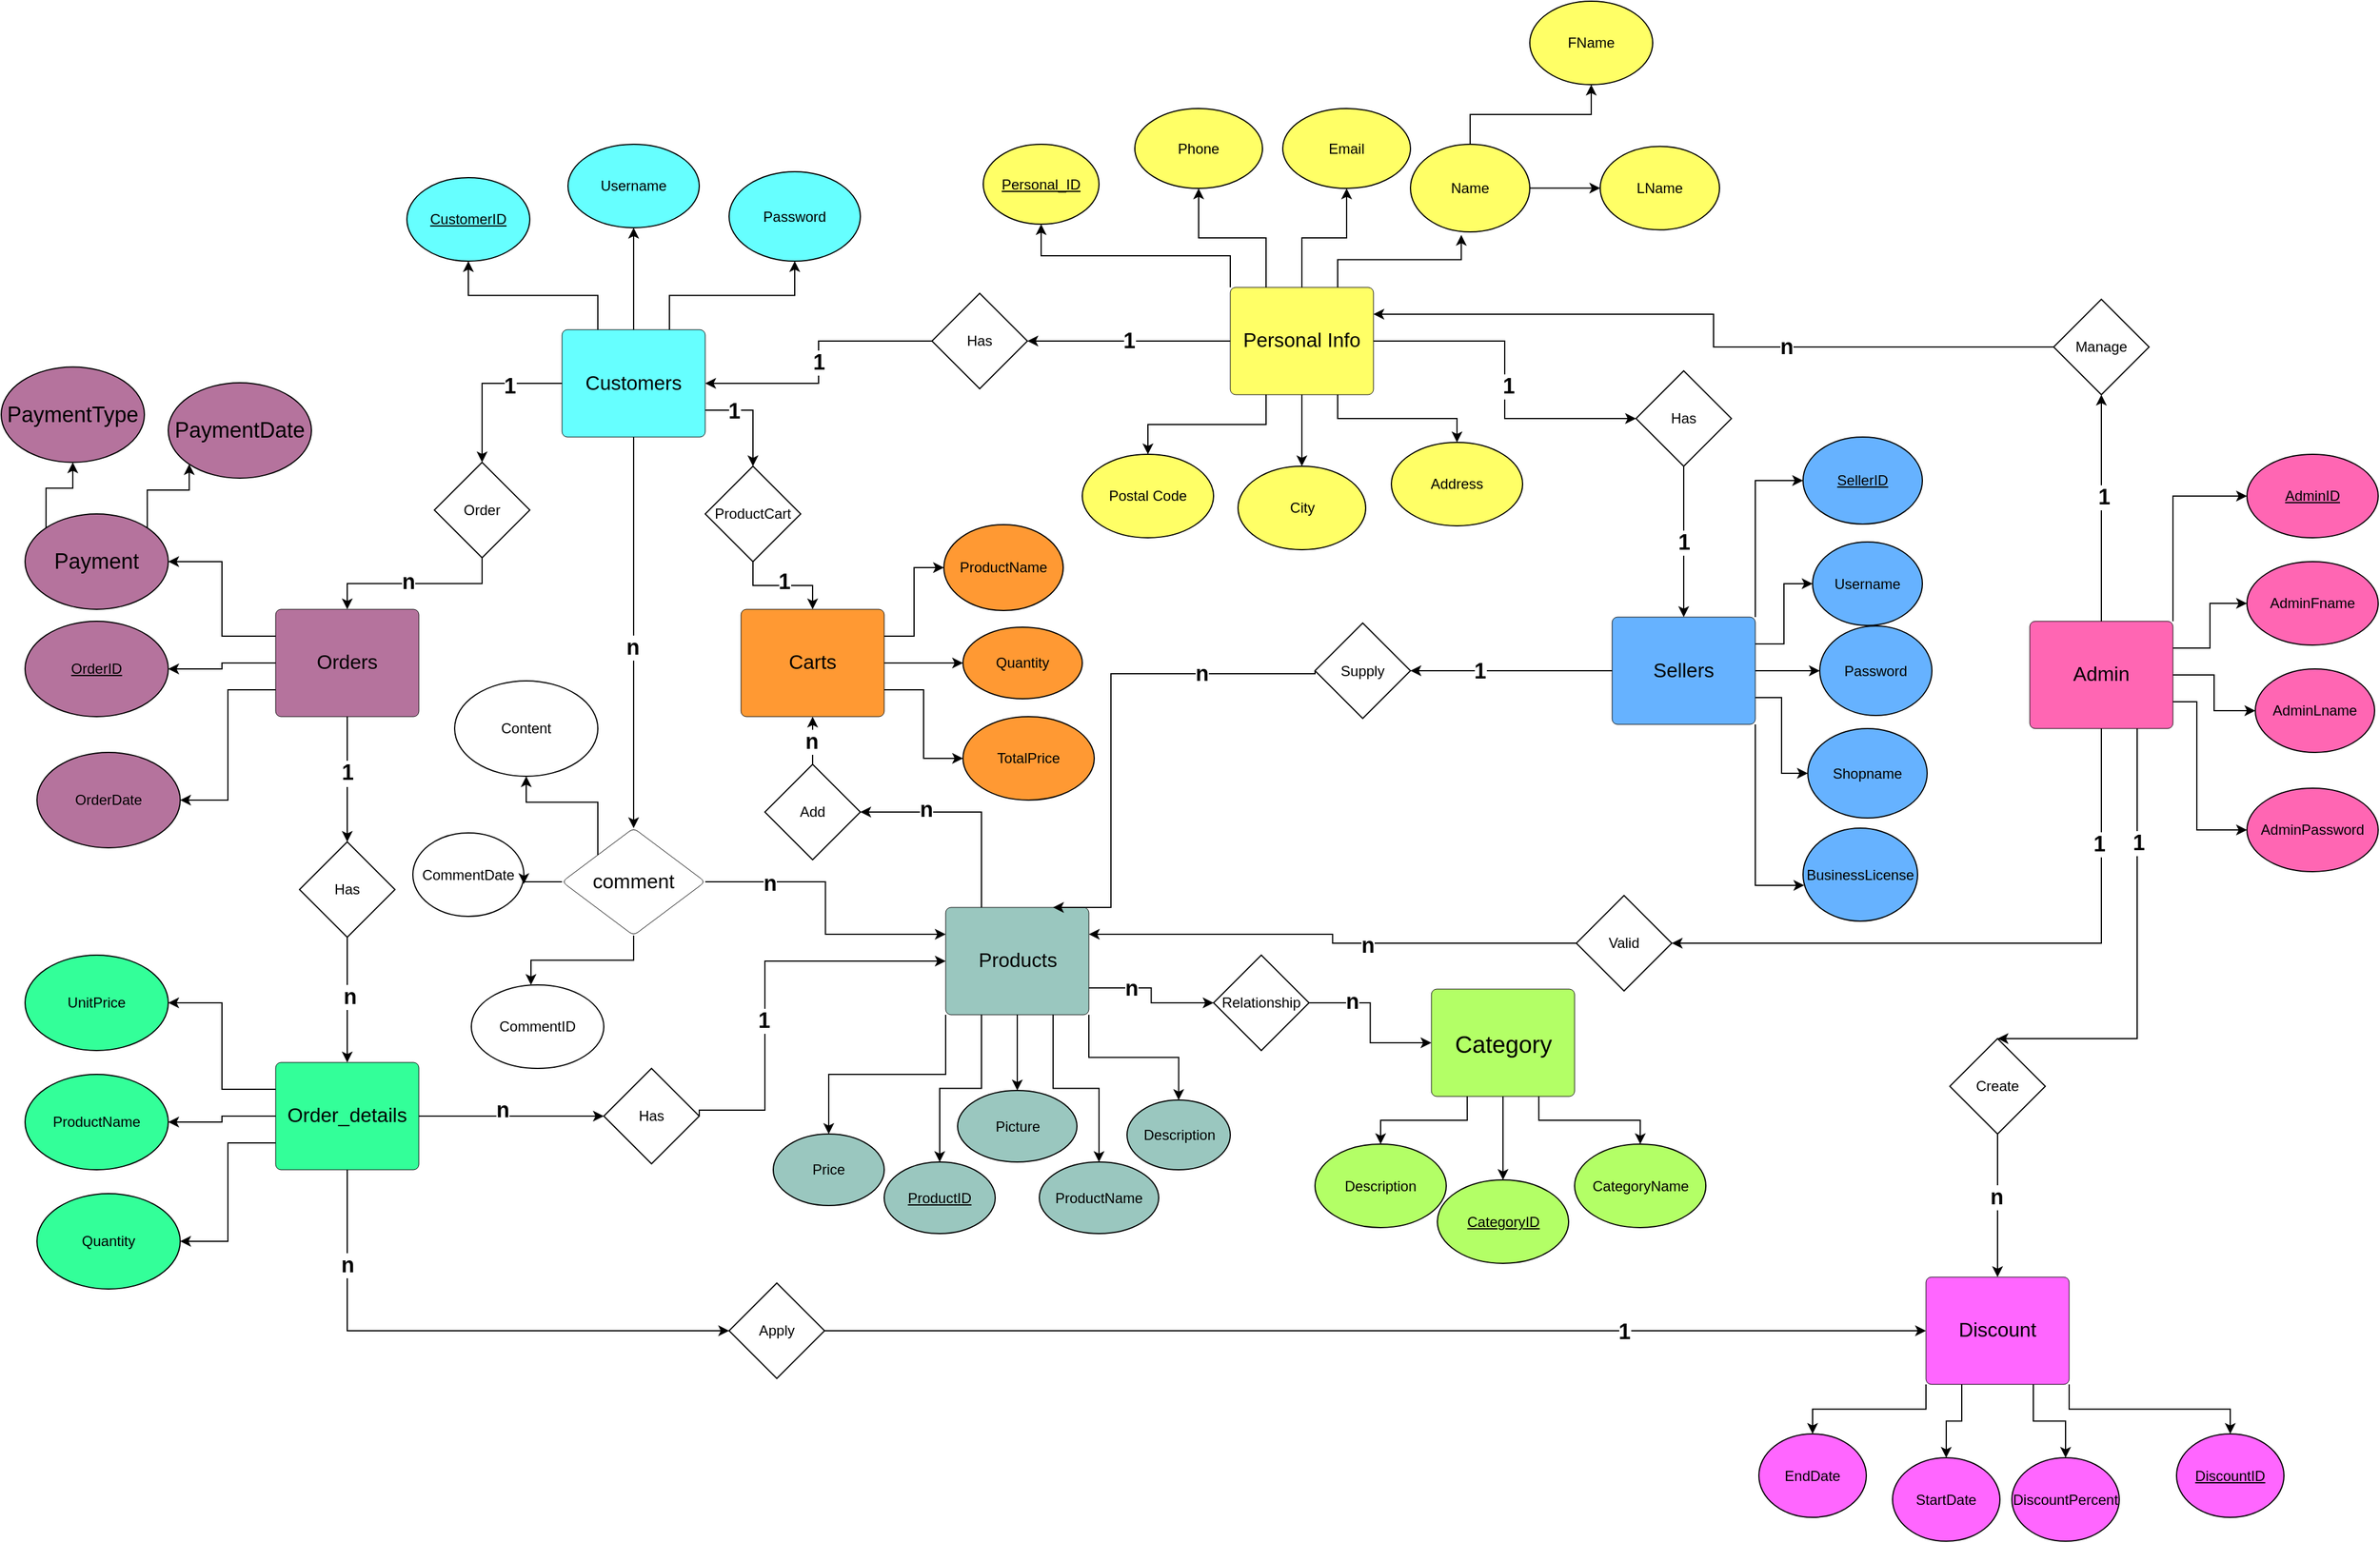 <mxfile version="24.4.6" type="github">
  <diagram id="R2lEEEUBdFMjLlhIrx00" name="Page-1">
    <mxGraphModel dx="2417" dy="1691" grid="1" gridSize="10" guides="1" tooltips="1" connect="1" arrows="1" fold="1" page="1" pageScale="1" pageWidth="850" pageHeight="1100" math="0" shadow="0" extFonts="Permanent Marker^https://fonts.googleapis.com/css?family=Permanent+Marker">
      <root>
        <mxCell id="0" />
        <mxCell id="1" parent="0" />
        <mxCell id="koypFPOMvJZ9m-VjRx7N-19" style="edgeStyle=orthogonalEdgeStyle;rounded=0;orthogonalLoop=1;jettySize=auto;html=1;exitX=0.5;exitY=1;exitDx=0;exitDy=0;" parent="1" source="koypFPOMvJZ9m-VjRx7N-7" target="koypFPOMvJZ9m-VjRx7N-16" edge="1">
          <mxGeometry relative="1" as="geometry" />
        </mxCell>
        <mxCell id="koypFPOMvJZ9m-VjRx7N-20" style="edgeStyle=orthogonalEdgeStyle;rounded=0;orthogonalLoop=1;jettySize=auto;html=1;exitX=0.25;exitY=1;exitDx=0;exitDy=0;entryX=0.5;entryY=0;entryDx=0;entryDy=0;" parent="1" source="koypFPOMvJZ9m-VjRx7N-7" target="koypFPOMvJZ9m-VjRx7N-13" edge="1">
          <mxGeometry relative="1" as="geometry" />
        </mxCell>
        <mxCell id="koypFPOMvJZ9m-VjRx7N-21" style="edgeStyle=orthogonalEdgeStyle;rounded=0;orthogonalLoop=1;jettySize=auto;html=1;exitX=0.75;exitY=1;exitDx=0;exitDy=0;entryX=0.5;entryY=0;entryDx=0;entryDy=0;" parent="1" source="koypFPOMvJZ9m-VjRx7N-7" target="koypFPOMvJZ9m-VjRx7N-14" edge="1">
          <mxGeometry relative="1" as="geometry" />
        </mxCell>
        <mxCell id="koypFPOMvJZ9m-VjRx7N-22" style="edgeStyle=orthogonalEdgeStyle;rounded=0;orthogonalLoop=1;jettySize=auto;html=1;exitX=0;exitY=1;exitDx=0;exitDy=0;" parent="1" source="koypFPOMvJZ9m-VjRx7N-7" target="koypFPOMvJZ9m-VjRx7N-15" edge="1">
          <mxGeometry relative="1" as="geometry" />
        </mxCell>
        <mxCell id="koypFPOMvJZ9m-VjRx7N-23" style="edgeStyle=orthogonalEdgeStyle;rounded=0;orthogonalLoop=1;jettySize=auto;html=1;exitX=1;exitY=1;exitDx=0;exitDy=0;entryX=0.5;entryY=0;entryDx=0;entryDy=0;" parent="1" source="koypFPOMvJZ9m-VjRx7N-7" target="koypFPOMvJZ9m-VjRx7N-17" edge="1">
          <mxGeometry relative="1" as="geometry" />
        </mxCell>
        <mxCell id="opmeOD8zLZbFtyZewvzy-35" style="edgeStyle=orthogonalEdgeStyle;rounded=0;orthogonalLoop=1;jettySize=auto;html=1;exitX=1;exitY=0.5;exitDx=0;exitDy=0;entryX=0;entryY=0.5;entryDx=0;entryDy=0;" parent="1" source="opmeOD8zLZbFtyZewvzy-33" target="koypFPOMvJZ9m-VjRx7N-7" edge="1">
          <mxGeometry relative="1" as="geometry">
            <Array as="points">
              <mxPoint x="-210" y="600" />
              <mxPoint x="-210" y="475" />
            </Array>
          </mxGeometry>
        </mxCell>
        <mxCell id="rjHiSlkUi8NLxCztOsMR-13" value="&lt;font style=&quot;font-size: 18px;&quot;&gt;&lt;b&gt;1&lt;/b&gt;&lt;/font&gt;" style="edgeLabel;html=1;align=center;verticalAlign=middle;resizable=0;points=[];" parent="opmeOD8zLZbFtyZewvzy-35" vertex="1" connectable="0">
          <mxGeometry x="-0.198" y="1" relative="1" as="geometry">
            <mxPoint as="offset" />
          </mxGeometry>
        </mxCell>
        <mxCell id="koypFPOMvJZ9m-VjRx7N-7" value="Products" style="html=1;overflow=block;blockSpacing=1;whiteSpace=wrap;fontSize=16.7;spacing=9;rounded=1;absoluteArcSize=1;arcSize=9;strokeWidth=NaN;lucidId=O1WxCh8SRQc-;fillColor=#9AC7BF;" parent="1" vertex="1">
          <mxGeometry x="-58.5" y="430" width="120" height="90" as="geometry" />
        </mxCell>
        <mxCell id="koypFPOMvJZ9m-VjRx7N-13" value="&lt;u&gt;ProductID&lt;/u&gt;" style="ellipse;whiteSpace=wrap;html=1;fillColor=#9AC7BF;" parent="1" vertex="1">
          <mxGeometry x="-110" y="643.5" width="93" height="60" as="geometry" />
        </mxCell>
        <mxCell id="koypFPOMvJZ9m-VjRx7N-14" value="ProductName" style="ellipse;whiteSpace=wrap;html=1;fillColor=#9AC7BF;" parent="1" vertex="1">
          <mxGeometry x="20" y="643.5" width="100" height="60" as="geometry" />
        </mxCell>
        <mxCell id="koypFPOMvJZ9m-VjRx7N-15" value="Price" style="ellipse;whiteSpace=wrap;html=1;fillColor=#9AC7BF;" parent="1" vertex="1">
          <mxGeometry x="-203" y="620" width="93" height="60" as="geometry" />
        </mxCell>
        <mxCell id="koypFPOMvJZ9m-VjRx7N-16" value="Picture" style="ellipse;whiteSpace=wrap;html=1;fillColor=#9AC7BF;" parent="1" vertex="1">
          <mxGeometry x="-48.5" y="583.5" width="100" height="60" as="geometry" />
        </mxCell>
        <mxCell id="koypFPOMvJZ9m-VjRx7N-17" value="Description" style="ellipse;whiteSpace=wrap;html=1;fillColor=#9AC7BF;" parent="1" vertex="1">
          <mxGeometry x="93.5" y="591.5" width="86.5" height="58.5" as="geometry" />
        </mxCell>
        <mxCell id="koypFPOMvJZ9m-VjRx7N-49" style="edgeStyle=orthogonalEdgeStyle;rounded=0;orthogonalLoop=1;jettySize=auto;html=1;exitX=0;exitY=0;exitDx=0;exitDy=0;entryX=0.5;entryY=1;entryDx=0;entryDy=0;" parent="1" source="koypFPOMvJZ9m-VjRx7N-34" target="koypFPOMvJZ9m-VjRx7N-38" edge="1">
          <mxGeometry relative="1" as="geometry" />
        </mxCell>
        <mxCell id="koypFPOMvJZ9m-VjRx7N-50" style="edgeStyle=orthogonalEdgeStyle;rounded=0;orthogonalLoop=1;jettySize=auto;html=1;exitX=0.25;exitY=0;exitDx=0;exitDy=0;entryX=0.5;entryY=1;entryDx=0;entryDy=0;" parent="1" source="koypFPOMvJZ9m-VjRx7N-34" target="koypFPOMvJZ9m-VjRx7N-39" edge="1">
          <mxGeometry relative="1" as="geometry" />
        </mxCell>
        <mxCell id="koypFPOMvJZ9m-VjRx7N-53" style="edgeStyle=orthogonalEdgeStyle;rounded=0;orthogonalLoop=1;jettySize=auto;html=1;exitX=0.25;exitY=1;exitDx=0;exitDy=0;entryX=0.5;entryY=0;entryDx=0;entryDy=0;" parent="1" source="koypFPOMvJZ9m-VjRx7N-34" target="koypFPOMvJZ9m-VjRx7N-42" edge="1">
          <mxGeometry relative="1" as="geometry" />
        </mxCell>
        <mxCell id="koypFPOMvJZ9m-VjRx7N-54" style="edgeStyle=orthogonalEdgeStyle;rounded=0;orthogonalLoop=1;jettySize=auto;html=1;exitX=0.75;exitY=1;exitDx=0;exitDy=0;" parent="1" source="koypFPOMvJZ9m-VjRx7N-34" target="koypFPOMvJZ9m-VjRx7N-41" edge="1">
          <mxGeometry relative="1" as="geometry" />
        </mxCell>
        <mxCell id="koypFPOMvJZ9m-VjRx7N-55" style="edgeStyle=orthogonalEdgeStyle;rounded=0;orthogonalLoop=1;jettySize=auto;html=1;exitX=0.5;exitY=1;exitDx=0;exitDy=0;entryX=0.5;entryY=0;entryDx=0;entryDy=0;" parent="1" source="koypFPOMvJZ9m-VjRx7N-34" target="koypFPOMvJZ9m-VjRx7N-43" edge="1">
          <mxGeometry relative="1" as="geometry" />
        </mxCell>
        <mxCell id="opmeOD8zLZbFtyZewvzy-2" style="edgeStyle=orthogonalEdgeStyle;rounded=0;orthogonalLoop=1;jettySize=auto;html=1;exitX=1;exitY=0.5;exitDx=0;exitDy=0;" parent="1" source="koypFPOMvJZ9m-VjRx7N-34" target="opmeOD8zLZbFtyZewvzy-1" edge="1">
          <mxGeometry relative="1" as="geometry" />
        </mxCell>
        <mxCell id="opmeOD8zLZbFtyZewvzy-5" value="1" style="edgeLabel;html=1;align=center;verticalAlign=middle;resizable=0;points=[];" parent="opmeOD8zLZbFtyZewvzy-2" vertex="1" connectable="0">
          <mxGeometry x="0.033" y="1" relative="1" as="geometry">
            <mxPoint as="offset" />
          </mxGeometry>
        </mxCell>
        <mxCell id="rjHiSlkUi8NLxCztOsMR-1" value="&lt;font style=&quot;font-size: 18px;&quot;&gt;&lt;b&gt;1&lt;/b&gt;&lt;/font&gt;" style="edgeLabel;html=1;align=center;verticalAlign=middle;resizable=0;points=[];" parent="opmeOD8zLZbFtyZewvzy-2" vertex="1" connectable="0">
          <mxGeometry x="0.039" y="3" relative="1" as="geometry">
            <mxPoint as="offset" />
          </mxGeometry>
        </mxCell>
        <mxCell id="opmeOD8zLZbFtyZewvzy-9" value="" style="edgeStyle=orthogonalEdgeStyle;rounded=0;orthogonalLoop=1;jettySize=auto;html=1;" parent="1" source="koypFPOMvJZ9m-VjRx7N-34" target="koypFPOMvJZ9m-VjRx7N-40" edge="1">
          <mxGeometry relative="1" as="geometry" />
        </mxCell>
        <mxCell id="koypFPOMvJZ9m-VjRx7N-34" value="Personal Info" style="html=1;overflow=block;blockSpacing=1;whiteSpace=wrap;fontSize=16.7;spacing=9;rounded=1;absoluteArcSize=1;arcSize=9;strokeWidth=NaN;lucidId=O1Wxrj9NdLNg;fillColor=#FFFF66;" parent="1" vertex="1">
          <mxGeometry x="180" y="-90" width="120" height="90" as="geometry" />
        </mxCell>
        <mxCell id="koypFPOMvJZ9m-VjRx7N-38" value="&lt;u&gt;Personal_ID&lt;/u&gt;" style="ellipse;whiteSpace=wrap;html=1;fillColor=#FFFF66;" parent="1" vertex="1">
          <mxGeometry x="-27" y="-210" width="97" height="67" as="geometry" />
        </mxCell>
        <mxCell id="koypFPOMvJZ9m-VjRx7N-39" value="Phone" style="ellipse;whiteSpace=wrap;html=1;fillColor=#FFFF66;" parent="1" vertex="1">
          <mxGeometry x="100" y="-240" width="107" height="67" as="geometry" />
        </mxCell>
        <mxCell id="koypFPOMvJZ9m-VjRx7N-40" value="Email" style="ellipse;whiteSpace=wrap;html=1;fillColor=#FFFF66;" parent="1" vertex="1">
          <mxGeometry x="224" y="-240" width="107" height="67" as="geometry" />
        </mxCell>
        <mxCell id="koypFPOMvJZ9m-VjRx7N-41" value="Address" style="ellipse;whiteSpace=wrap;html=1;fillColor=#FFFF66;" parent="1" vertex="1">
          <mxGeometry x="315" y="40" width="110" height="70" as="geometry" />
        </mxCell>
        <mxCell id="koypFPOMvJZ9m-VjRx7N-42" value="Postal Code" style="ellipse;whiteSpace=wrap;html=1;fillColor=#FFFF66;" parent="1" vertex="1">
          <mxGeometry x="56" y="50" width="110" height="70" as="geometry" />
        </mxCell>
        <mxCell id="koypFPOMvJZ9m-VjRx7N-43" value="City" style="ellipse;whiteSpace=wrap;html=1;fillColor=#FFFF66;" parent="1" vertex="1">
          <mxGeometry x="186.5" y="60" width="107" height="70" as="geometry" />
        </mxCell>
        <mxCell id="koypFPOMvJZ9m-VjRx7N-47" style="edgeStyle=orthogonalEdgeStyle;rounded=0;orthogonalLoop=1;jettySize=auto;html=1;exitX=0.5;exitY=0;exitDx=0;exitDy=0;entryX=0.5;entryY=1;entryDx=0;entryDy=0;" parent="1" source="koypFPOMvJZ9m-VjRx7N-44" target="koypFPOMvJZ9m-VjRx7N-46" edge="1">
          <mxGeometry relative="1" as="geometry" />
        </mxCell>
        <mxCell id="oFCh7oF6AgB1M2i4GYe6-4" style="edgeStyle=orthogonalEdgeStyle;rounded=0;orthogonalLoop=1;jettySize=auto;html=1;exitX=1;exitY=0.5;exitDx=0;exitDy=0;entryX=0;entryY=0.5;entryDx=0;entryDy=0;" parent="1" source="koypFPOMvJZ9m-VjRx7N-44" target="koypFPOMvJZ9m-VjRx7N-45" edge="1">
          <mxGeometry relative="1" as="geometry" />
        </mxCell>
        <mxCell id="koypFPOMvJZ9m-VjRx7N-44" value="Name" style="ellipse;whiteSpace=wrap;html=1;fillColor=#FFFF66;" parent="1" vertex="1">
          <mxGeometry x="331" y="-210" width="100" height="73.5" as="geometry" />
        </mxCell>
        <mxCell id="koypFPOMvJZ9m-VjRx7N-45" value="LName" style="ellipse;whiteSpace=wrap;html=1;fillColor=#FFFF66;" parent="1" vertex="1">
          <mxGeometry x="490" y="-208.25" width="100" height="70" as="geometry" />
        </mxCell>
        <mxCell id="koypFPOMvJZ9m-VjRx7N-46" value="FName" style="ellipse;whiteSpace=wrap;html=1;fillColor=#FFFF66;" parent="1" vertex="1">
          <mxGeometry x="431" y="-330" width="103" height="70" as="geometry" />
        </mxCell>
        <mxCell id="koypFPOMvJZ9m-VjRx7N-174" style="edgeStyle=orthogonalEdgeStyle;rounded=0;orthogonalLoop=1;jettySize=auto;html=1;exitX=0.5;exitY=0;exitDx=0;exitDy=0;entryX=0.5;entryY=1;entryDx=0;entryDy=0;" parent="1" source="koypFPOMvJZ9m-VjRx7N-59" target="koypFPOMvJZ9m-VjRx7N-61" edge="1">
          <mxGeometry relative="1" as="geometry" />
        </mxCell>
        <mxCell id="koypFPOMvJZ9m-VjRx7N-175" style="edgeStyle=orthogonalEdgeStyle;rounded=0;orthogonalLoop=1;jettySize=auto;html=1;exitX=0.25;exitY=0;exitDx=0;exitDy=0;entryX=0.5;entryY=1;entryDx=0;entryDy=0;" parent="1" source="koypFPOMvJZ9m-VjRx7N-59" target="koypFPOMvJZ9m-VjRx7N-60" edge="1">
          <mxGeometry relative="1" as="geometry" />
        </mxCell>
        <mxCell id="koypFPOMvJZ9m-VjRx7N-176" style="edgeStyle=orthogonalEdgeStyle;rounded=0;orthogonalLoop=1;jettySize=auto;html=1;exitX=0.75;exitY=0;exitDx=0;exitDy=0;entryX=0.5;entryY=1;entryDx=0;entryDy=0;" parent="1" source="koypFPOMvJZ9m-VjRx7N-59" target="koypFPOMvJZ9m-VjRx7N-62" edge="1">
          <mxGeometry relative="1" as="geometry" />
        </mxCell>
        <mxCell id="opmeOD8zLZbFtyZewvzy-7" value="&lt;font style=&quot;font-size: 18px;&quot;&gt;&lt;b&gt;1&lt;/b&gt;&lt;/font&gt;" style="edgeStyle=orthogonalEdgeStyle;rounded=0;orthogonalLoop=1;jettySize=auto;html=1;exitX=0;exitY=0.5;exitDx=0;exitDy=0;entryX=1;entryY=0.5;entryDx=0;entryDy=0;" parent="1" source="opmeOD8zLZbFtyZewvzy-6" target="koypFPOMvJZ9m-VjRx7N-59" edge="1">
          <mxGeometry relative="1" as="geometry" />
        </mxCell>
        <mxCell id="opmeOD8zLZbFtyZewvzy-23" style="edgeStyle=orthogonalEdgeStyle;rounded=0;orthogonalLoop=1;jettySize=auto;html=1;exitX=0.5;exitY=1;exitDx=0;exitDy=0;" parent="1" source="koypFPOMvJZ9m-VjRx7N-59" target="opmeOD8zLZbFtyZewvzy-17" edge="1">
          <mxGeometry relative="1" as="geometry" />
        </mxCell>
        <mxCell id="rjHiSlkUi8NLxCztOsMR-16" value="&lt;font style=&quot;font-size: 18px;&quot;&gt;&lt;b&gt;n&lt;/b&gt;&lt;/font&gt;" style="edgeLabel;html=1;align=center;verticalAlign=middle;resizable=0;points=[];" parent="opmeOD8zLZbFtyZewvzy-23" vertex="1" connectable="0">
          <mxGeometry x="0.07" y="-1" relative="1" as="geometry">
            <mxPoint y="1" as="offset" />
          </mxGeometry>
        </mxCell>
        <mxCell id="opmeOD8zLZbFtyZewvzy-26" style="edgeStyle=orthogonalEdgeStyle;rounded=0;orthogonalLoop=1;jettySize=auto;html=1;exitX=0;exitY=0.5;exitDx=0;exitDy=0;entryX=0.5;entryY=0;entryDx=0;entryDy=0;" parent="1" source="koypFPOMvJZ9m-VjRx7N-59" target="opmeOD8zLZbFtyZewvzy-13" edge="1">
          <mxGeometry relative="1" as="geometry" />
        </mxCell>
        <mxCell id="rjHiSlkUi8NLxCztOsMR-4" value="&lt;font style=&quot;font-size: 18px;&quot;&gt;&lt;b&gt;1&lt;/b&gt;&lt;/font&gt;" style="edgeLabel;html=1;align=center;verticalAlign=middle;resizable=0;points=[];" parent="opmeOD8zLZbFtyZewvzy-26" vertex="1" connectable="0">
          <mxGeometry x="-0.34" y="2" relative="1" as="geometry">
            <mxPoint as="offset" />
          </mxGeometry>
        </mxCell>
        <mxCell id="opmeOD8zLZbFtyZewvzy-28" style="edgeStyle=orthogonalEdgeStyle;rounded=0;orthogonalLoop=1;jettySize=auto;html=1;exitX=1;exitY=0.75;exitDx=0;exitDy=0;entryX=0.5;entryY=0;entryDx=0;entryDy=0;" parent="1" source="koypFPOMvJZ9m-VjRx7N-59" target="opmeOD8zLZbFtyZewvzy-14" edge="1">
          <mxGeometry relative="1" as="geometry" />
        </mxCell>
        <mxCell id="rjHiSlkUi8NLxCztOsMR-18" value="&lt;font style=&quot;font-size: 18px;&quot;&gt;&lt;b&gt;1&lt;/b&gt;&lt;/font&gt;" style="edgeLabel;html=1;align=center;verticalAlign=middle;resizable=0;points=[];" parent="opmeOD8zLZbFtyZewvzy-28" vertex="1" connectable="0">
          <mxGeometry x="-0.448" y="-1" relative="1" as="geometry">
            <mxPoint as="offset" />
          </mxGeometry>
        </mxCell>
        <mxCell id="koypFPOMvJZ9m-VjRx7N-59" value="Customers" style="html=1;overflow=block;blockSpacing=1;whiteSpace=wrap;fontSize=16.7;spacing=9;rounded=1;absoluteArcSize=1;arcSize=9;strokeWidth=NaN;lucidId=O1Wx00iIs8_n;fillColor=#66FFFF;" parent="1" vertex="1">
          <mxGeometry x="-380" y="-54.5" width="120" height="90" as="geometry" />
        </mxCell>
        <mxCell id="koypFPOMvJZ9m-VjRx7N-60" value="&lt;u&gt;CustomerID&lt;/u&gt;" style="ellipse;whiteSpace=wrap;html=1;fillColor=#66FFFF;" parent="1" vertex="1">
          <mxGeometry x="-510" y="-182" width="103" height="70" as="geometry" />
        </mxCell>
        <mxCell id="koypFPOMvJZ9m-VjRx7N-61" value="Username" style="ellipse;whiteSpace=wrap;html=1;fillColor=#66FFFF;" parent="1" vertex="1">
          <mxGeometry x="-375" y="-210" width="110" height="70" as="geometry" />
        </mxCell>
        <mxCell id="koypFPOMvJZ9m-VjRx7N-62" value="Password" style="ellipse;whiteSpace=wrap;html=1;fillColor=#66FFFF;" parent="1" vertex="1">
          <mxGeometry x="-240" y="-187" width="110" height="75" as="geometry" />
        </mxCell>
        <mxCell id="koypFPOMvJZ9m-VjRx7N-66" style="edgeStyle=orthogonalEdgeStyle;rounded=0;orthogonalLoop=1;jettySize=auto;html=1;exitX=0;exitY=0.5;exitDx=0;exitDy=0;entryX=1;entryY=0.5;entryDx=0;entryDy=0;fillColor=#B5739D;" parent="1" source="koypFPOMvJZ9m-VjRx7N-69" target="koypFPOMvJZ9m-VjRx7N-74" edge="1">
          <mxGeometry relative="1" as="geometry" />
        </mxCell>
        <mxCell id="koypFPOMvJZ9m-VjRx7N-67" style="edgeStyle=orthogonalEdgeStyle;rounded=0;orthogonalLoop=1;jettySize=auto;html=1;exitX=0;exitY=0.25;exitDx=0;exitDy=0;entryX=1;entryY=0.5;entryDx=0;entryDy=0;" parent="1" source="koypFPOMvJZ9m-VjRx7N-69" target="koypFPOMvJZ9m-VjRx7N-77" edge="1">
          <mxGeometry relative="1" as="geometry" />
        </mxCell>
        <mxCell id="koypFPOMvJZ9m-VjRx7N-68" style="edgeStyle=orthogonalEdgeStyle;rounded=0;orthogonalLoop=1;jettySize=auto;html=1;exitX=0;exitY=0.75;exitDx=0;exitDy=0;entryX=1;entryY=0.5;entryDx=0;entryDy=0;" parent="1" source="koypFPOMvJZ9m-VjRx7N-69" target="koypFPOMvJZ9m-VjRx7N-75" edge="1">
          <mxGeometry relative="1" as="geometry" />
        </mxCell>
        <mxCell id="opmeOD8zLZbFtyZewvzy-31" style="edgeStyle=orthogonalEdgeStyle;rounded=0;orthogonalLoop=1;jettySize=auto;html=1;exitX=0.5;exitY=1;exitDx=0;exitDy=0;" parent="1" source="koypFPOMvJZ9m-VjRx7N-69" target="opmeOD8zLZbFtyZewvzy-30" edge="1">
          <mxGeometry relative="1" as="geometry" />
        </mxCell>
        <mxCell id="rjHiSlkUi8NLxCztOsMR-6" value="1" style="edgeLabel;html=1;align=center;verticalAlign=middle;resizable=0;points=[];" parent="opmeOD8zLZbFtyZewvzy-31" vertex="1" connectable="0">
          <mxGeometry x="-0.105" y="1" relative="1" as="geometry">
            <mxPoint as="offset" />
          </mxGeometry>
        </mxCell>
        <mxCell id="rjHiSlkUi8NLxCztOsMR-8" value="&lt;font style=&quot;font-size: 18px;&quot;&gt;1&lt;/font&gt;" style="edgeLabel;html=1;align=center;verticalAlign=middle;resizable=0;points=[];" parent="opmeOD8zLZbFtyZewvzy-31" vertex="1" connectable="0">
          <mxGeometry x="-0.086" relative="1" as="geometry">
            <mxPoint as="offset" />
          </mxGeometry>
        </mxCell>
        <mxCell id="rjHiSlkUi8NLxCztOsMR-9" value="&lt;font style=&quot;font-size: 18px;&quot;&gt;&lt;b&gt;1&lt;/b&gt;&lt;/font&gt;" style="edgeLabel;html=1;align=center;verticalAlign=middle;resizable=0;points=[];" parent="opmeOD8zLZbFtyZewvzy-31" vertex="1" connectable="0">
          <mxGeometry x="-0.105" y="3" relative="1" as="geometry">
            <mxPoint x="-3" as="offset" />
          </mxGeometry>
        </mxCell>
        <mxCell id="koypFPOMvJZ9m-VjRx7N-69" value="Orders" style="html=1;overflow=block;blockSpacing=1;whiteSpace=wrap;fontSize=16.7;spacing=9;rounded=1;absoluteArcSize=1;arcSize=9;strokeWidth=NaN;lucidId=O1WxsksWZlcZ;fillColor=#B5739D;" parent="1" vertex="1">
          <mxGeometry x="-620" y="180" width="120" height="90" as="geometry" />
        </mxCell>
        <mxCell id="koypFPOMvJZ9m-VjRx7N-74" value="&lt;u&gt;OrderID&lt;/u&gt;" style="ellipse;whiteSpace=wrap;html=1;fillColor=#B5739D;" parent="1" vertex="1">
          <mxGeometry x="-830" y="190" width="120" height="80" as="geometry" />
        </mxCell>
        <mxCell id="koypFPOMvJZ9m-VjRx7N-75" value="OrderDate" style="ellipse;whiteSpace=wrap;html=1;fillColor=#B5739D;" parent="1" vertex="1">
          <mxGeometry x="-820" y="300" width="120" height="80" as="geometry" />
        </mxCell>
        <mxCell id="koypFPOMvJZ9m-VjRx7N-124" style="edgeStyle=orthogonalEdgeStyle;rounded=0;orthogonalLoop=1;jettySize=auto;html=1;exitX=0;exitY=0;exitDx=0;exitDy=0;entryX=0.5;entryY=1;entryDx=0;entryDy=0;" parent="1" source="koypFPOMvJZ9m-VjRx7N-77" target="koypFPOMvJZ9m-VjRx7N-78" edge="1">
          <mxGeometry relative="1" as="geometry" />
        </mxCell>
        <mxCell id="oFCh7oF6AgB1M2i4GYe6-6" style="edgeStyle=orthogonalEdgeStyle;rounded=0;orthogonalLoop=1;jettySize=auto;html=1;exitX=1;exitY=0;exitDx=0;exitDy=0;entryX=0;entryY=1;entryDx=0;entryDy=0;" parent="1" source="koypFPOMvJZ9m-VjRx7N-77" target="koypFPOMvJZ9m-VjRx7N-79" edge="1">
          <mxGeometry relative="1" as="geometry" />
        </mxCell>
        <mxCell id="koypFPOMvJZ9m-VjRx7N-77" value="&lt;font style=&quot;font-size: 18px;&quot;&gt;Payment&lt;/font&gt;" style="ellipse;whiteSpace=wrap;html=1;fillColor=#B5739D;" parent="1" vertex="1">
          <mxGeometry x="-830" y="100" width="120" height="80" as="geometry" />
        </mxCell>
        <mxCell id="koypFPOMvJZ9m-VjRx7N-78" value="&lt;font style=&quot;font-size: 18px;&quot;&gt;PaymentType&lt;/font&gt;" style="ellipse;whiteSpace=wrap;html=1;fillColor=#B5739D;" parent="1" vertex="1">
          <mxGeometry x="-850" y="-23.25" width="120" height="80" as="geometry" />
        </mxCell>
        <mxCell id="koypFPOMvJZ9m-VjRx7N-79" value="&lt;font style=&quot;font-size: 18px;&quot;&gt;PaymentDate&lt;/font&gt;" style="ellipse;whiteSpace=wrap;html=1;fillColor=#B5739D;" parent="1" vertex="1">
          <mxGeometry x="-710" y="-10" width="120" height="80" as="geometry" />
        </mxCell>
        <mxCell id="koypFPOMvJZ9m-VjRx7N-83" style="edgeStyle=orthogonalEdgeStyle;rounded=0;orthogonalLoop=1;jettySize=auto;html=1;exitX=1;exitY=0.25;exitDx=0;exitDy=0;entryX=0;entryY=0.5;entryDx=0;entryDy=0;fillColor=#FF9933;" parent="1" source="koypFPOMvJZ9m-VjRx7N-86" target="koypFPOMvJZ9m-VjRx7N-88" edge="1">
          <mxGeometry relative="1" as="geometry" />
        </mxCell>
        <mxCell id="koypFPOMvJZ9m-VjRx7N-84" style="edgeStyle=orthogonalEdgeStyle;rounded=0;orthogonalLoop=1;jettySize=auto;html=1;exitX=1;exitY=0.5;exitDx=0;exitDy=0;entryX=0;entryY=0.5;entryDx=0;entryDy=0;fillColor=#FF9933;" parent="1" source="koypFPOMvJZ9m-VjRx7N-86" target="koypFPOMvJZ9m-VjRx7N-89" edge="1">
          <mxGeometry relative="1" as="geometry" />
        </mxCell>
        <mxCell id="koypFPOMvJZ9m-VjRx7N-85" style="edgeStyle=orthogonalEdgeStyle;rounded=0;orthogonalLoop=1;jettySize=auto;html=1;exitX=1;exitY=0.75;exitDx=0;exitDy=0;entryX=0;entryY=0.5;entryDx=0;entryDy=0;fillColor=#FF9933;" parent="1" source="koypFPOMvJZ9m-VjRx7N-86" target="koypFPOMvJZ9m-VjRx7N-90" edge="1">
          <mxGeometry relative="1" as="geometry" />
        </mxCell>
        <mxCell id="opmeOD8zLZbFtyZewvzy-44" style="edgeStyle=orthogonalEdgeStyle;rounded=0;orthogonalLoop=1;jettySize=auto;html=1;exitX=0.5;exitY=0;exitDx=0;exitDy=0;entryX=0.5;entryY=1;entryDx=0;entryDy=0;" parent="1" source="opmeOD8zLZbFtyZewvzy-40" target="koypFPOMvJZ9m-VjRx7N-86" edge="1">
          <mxGeometry relative="1" as="geometry" />
        </mxCell>
        <mxCell id="rjHiSlkUi8NLxCztOsMR-22" value="&lt;font style=&quot;font-size: 18px;&quot;&gt;&lt;b&gt;n&lt;/b&gt;&lt;/font&gt;" style="edgeLabel;html=1;align=center;verticalAlign=middle;resizable=0;points=[];" parent="opmeOD8zLZbFtyZewvzy-44" vertex="1" connectable="0">
          <mxGeometry x="-0.05" y="1" relative="1" as="geometry">
            <mxPoint as="offset" />
          </mxGeometry>
        </mxCell>
        <mxCell id="koypFPOMvJZ9m-VjRx7N-86" value="Carts" style="html=1;overflow=block;blockSpacing=1;whiteSpace=wrap;fontSize=16.7;spacing=9;rounded=1;absoluteArcSize=1;arcSize=9;strokeWidth=NaN;lucidId=O1WxNh_-pPMl;fillColor=#FF9933;" parent="1" vertex="1">
          <mxGeometry x="-230" y="180" width="120" height="90" as="geometry" />
        </mxCell>
        <mxCell id="koypFPOMvJZ9m-VjRx7N-88" value="ProductName" style="ellipse;whiteSpace=wrap;html=1;fillColor=#FF9933;" parent="1" vertex="1">
          <mxGeometry x="-60" y="109" width="100" height="72" as="geometry" />
        </mxCell>
        <mxCell id="koypFPOMvJZ9m-VjRx7N-89" value="Quantity" style="ellipse;whiteSpace=wrap;html=1;fillColor=#FF9933;" parent="1" vertex="1">
          <mxGeometry x="-44" y="195" width="100" height="60" as="geometry" />
        </mxCell>
        <mxCell id="koypFPOMvJZ9m-VjRx7N-90" value="TotalPrice" style="ellipse;whiteSpace=wrap;html=1;fillColor=#FF9933;" parent="1" vertex="1">
          <mxGeometry x="-44" y="270" width="110" height="70" as="geometry" />
        </mxCell>
        <mxCell id="koypFPOMvJZ9m-VjRx7N-100" style="edgeStyle=orthogonalEdgeStyle;rounded=0;orthogonalLoop=1;jettySize=auto;html=1;exitX=0;exitY=0.25;exitDx=0;exitDy=0;entryX=1;entryY=0.5;entryDx=0;entryDy=0;" parent="1" source="koypFPOMvJZ9m-VjRx7N-96" target="koypFPOMvJZ9m-VjRx7N-99" edge="1">
          <mxGeometry relative="1" as="geometry" />
        </mxCell>
        <mxCell id="koypFPOMvJZ9m-VjRx7N-101" style="edgeStyle=orthogonalEdgeStyle;rounded=0;orthogonalLoop=1;jettySize=auto;html=1;exitX=0;exitY=0.5;exitDx=0;exitDy=0;entryX=1;entryY=0.5;entryDx=0;entryDy=0;" parent="1" source="koypFPOMvJZ9m-VjRx7N-96" target="koypFPOMvJZ9m-VjRx7N-97" edge="1">
          <mxGeometry relative="1" as="geometry" />
        </mxCell>
        <mxCell id="koypFPOMvJZ9m-VjRx7N-102" style="edgeStyle=orthogonalEdgeStyle;rounded=0;orthogonalLoop=1;jettySize=auto;html=1;exitX=0;exitY=0.75;exitDx=0;exitDy=0;entryX=1;entryY=0.5;entryDx=0;entryDy=0;" parent="1" source="koypFPOMvJZ9m-VjRx7N-96" target="koypFPOMvJZ9m-VjRx7N-98" edge="1">
          <mxGeometry relative="1" as="geometry" />
        </mxCell>
        <mxCell id="opmeOD8zLZbFtyZewvzy-56" style="edgeStyle=orthogonalEdgeStyle;rounded=0;orthogonalLoop=1;jettySize=auto;html=1;exitX=0.5;exitY=1;exitDx=0;exitDy=0;entryX=0;entryY=0.5;entryDx=0;entryDy=0;" parent="1" source="koypFPOMvJZ9m-VjRx7N-96" target="opmeOD8zLZbFtyZewvzy-55" edge="1">
          <mxGeometry relative="1" as="geometry" />
        </mxCell>
        <mxCell id="rjHiSlkUi8NLxCztOsMR-14" value="&lt;font style=&quot;font-size: 18px;&quot;&gt;&lt;b&gt;n&lt;/b&gt;&lt;/font&gt;" style="edgeLabel;html=1;align=center;verticalAlign=middle;resizable=0;points=[];" parent="opmeOD8zLZbFtyZewvzy-56" vertex="1" connectable="0">
          <mxGeometry x="-0.648" relative="1" as="geometry">
            <mxPoint as="offset" />
          </mxGeometry>
        </mxCell>
        <mxCell id="koypFPOMvJZ9m-VjRx7N-96" value="Order_details" style="html=1;overflow=block;blockSpacing=1;whiteSpace=wrap;fontSize=16.7;spacing=9;rounded=1;absoluteArcSize=1;arcSize=9;strokeWidth=NaN;lucidId=O1WxLpfn80ZY;fillColor=#33FF99;" parent="1" vertex="1">
          <mxGeometry x="-620" y="560" width="120" height="90" as="geometry" />
        </mxCell>
        <mxCell id="koypFPOMvJZ9m-VjRx7N-97" value="ProductName" style="ellipse;whiteSpace=wrap;html=1;fillColor=#33FF99;" parent="1" vertex="1">
          <mxGeometry x="-830" y="570" width="120" height="80" as="geometry" />
        </mxCell>
        <mxCell id="koypFPOMvJZ9m-VjRx7N-98" value="Quantity" style="ellipse;whiteSpace=wrap;html=1;fillColor=#33FF99;" parent="1" vertex="1">
          <mxGeometry x="-820" y="670" width="120" height="80" as="geometry" />
        </mxCell>
        <mxCell id="koypFPOMvJZ9m-VjRx7N-99" value="UnitPrice" style="ellipse;whiteSpace=wrap;html=1;fillColor=#33FF99;" parent="1" vertex="1">
          <mxGeometry x="-830" y="470" width="120" height="80" as="geometry" />
        </mxCell>
        <mxCell id="koypFPOMvJZ9m-VjRx7N-128" style="edgeStyle=orthogonalEdgeStyle;rounded=0;orthogonalLoop=1;jettySize=auto;html=1;exitX=1;exitY=0;exitDx=0;exitDy=0;entryX=0;entryY=0.5;entryDx=0;entryDy=0;" parent="1" source="koypFPOMvJZ9m-VjRx7N-111" target="koypFPOMvJZ9m-VjRx7N-112" edge="1">
          <mxGeometry relative="1" as="geometry" />
        </mxCell>
        <mxCell id="koypFPOMvJZ9m-VjRx7N-129" style="edgeStyle=orthogonalEdgeStyle;rounded=0;orthogonalLoop=1;jettySize=auto;html=1;exitX=1;exitY=0.25;exitDx=0;exitDy=0;entryX=0;entryY=0.5;entryDx=0;entryDy=0;" parent="1" source="koypFPOMvJZ9m-VjRx7N-111" target="koypFPOMvJZ9m-VjRx7N-113" edge="1">
          <mxGeometry relative="1" as="geometry" />
        </mxCell>
        <mxCell id="koypFPOMvJZ9m-VjRx7N-130" style="edgeStyle=orthogonalEdgeStyle;rounded=0;orthogonalLoop=1;jettySize=auto;html=1;exitX=1;exitY=0.5;exitDx=0;exitDy=0;entryX=0;entryY=0.5;entryDx=0;entryDy=0;" parent="1" source="koypFPOMvJZ9m-VjRx7N-111" target="koypFPOMvJZ9m-VjRx7N-114" edge="1">
          <mxGeometry relative="1" as="geometry" />
        </mxCell>
        <mxCell id="koypFPOMvJZ9m-VjRx7N-131" style="edgeStyle=orthogonalEdgeStyle;rounded=0;orthogonalLoop=1;jettySize=auto;html=1;exitX=1;exitY=0.75;exitDx=0;exitDy=0;entryX=0;entryY=0.5;entryDx=0;entryDy=0;" parent="1" source="koypFPOMvJZ9m-VjRx7N-111" target="koypFPOMvJZ9m-VjRx7N-115" edge="1">
          <mxGeometry relative="1" as="geometry" />
        </mxCell>
        <mxCell id="opmeOD8zLZbFtyZewvzy-38" style="edgeStyle=orthogonalEdgeStyle;rounded=0;orthogonalLoop=1;jettySize=auto;html=1;exitX=0;exitY=0.5;exitDx=0;exitDy=0;entryX=1;entryY=0.5;entryDx=0;entryDy=0;" parent="1" source="koypFPOMvJZ9m-VjRx7N-111" target="opmeOD8zLZbFtyZewvzy-37" edge="1">
          <mxGeometry relative="1" as="geometry" />
        </mxCell>
        <mxCell id="rjHiSlkUi8NLxCztOsMR-23" value="&lt;font style=&quot;font-size: 18px;&quot;&gt;&lt;b&gt;1&lt;/b&gt;&lt;/font&gt;" style="edgeLabel;html=1;align=center;verticalAlign=middle;resizable=0;points=[];" parent="opmeOD8zLZbFtyZewvzy-38" vertex="1" connectable="0">
          <mxGeometry x="0.314" relative="1" as="geometry">
            <mxPoint as="offset" />
          </mxGeometry>
        </mxCell>
        <mxCell id="koypFPOMvJZ9m-VjRx7N-111" value="Sellers" style="html=1;overflow=block;blockSpacing=1;whiteSpace=wrap;fontSize=16.7;spacing=9;rounded=1;absoluteArcSize=1;arcSize=9;strokeWidth=NaN;lucidId=O1WxEMNs407I;fillColor=#66B2FF;" parent="1" vertex="1">
          <mxGeometry x="500" y="186.5" width="120" height="90" as="geometry" />
        </mxCell>
        <mxCell id="koypFPOMvJZ9m-VjRx7N-112" value="&lt;u&gt;SellerID&lt;/u&gt;" style="ellipse;whiteSpace=wrap;html=1;fillColor=#66B2FF;" parent="1" vertex="1">
          <mxGeometry x="660" y="35.5" width="100" height="73" as="geometry" />
        </mxCell>
        <mxCell id="koypFPOMvJZ9m-VjRx7N-113" value="Username" style="ellipse;whiteSpace=wrap;html=1;fillColor=#66B2FF;" parent="1" vertex="1">
          <mxGeometry x="668" y="123.5" width="92" height="70" as="geometry" />
        </mxCell>
        <mxCell id="koypFPOMvJZ9m-VjRx7N-115" value="Shopname" style="ellipse;whiteSpace=wrap;html=1;fillColor=#66B2FF;" parent="1" vertex="1">
          <mxGeometry x="664" y="280" width="100" height="75" as="geometry" />
        </mxCell>
        <mxCell id="koypFPOMvJZ9m-VjRx7N-116" value="BusinessLicense" style="ellipse;whiteSpace=wrap;html=1;fillColor=#66B2FF;" parent="1" vertex="1">
          <mxGeometry x="660" y="363.5" width="96" height="78" as="geometry" />
        </mxCell>
        <mxCell id="koypFPOMvJZ9m-VjRx7N-114" value="Password" style="ellipse;whiteSpace=wrap;html=1;fillColor=#66B2FF;" parent="1" vertex="1">
          <mxGeometry x="674" y="194" width="94" height="75" as="geometry" />
        </mxCell>
        <mxCell id="koypFPOMvJZ9m-VjRx7N-132" style="edgeStyle=orthogonalEdgeStyle;rounded=0;orthogonalLoop=1;jettySize=auto;html=1;exitX=1;exitY=1;exitDx=0;exitDy=0;entryX=0.011;entryY=0.615;entryDx=0;entryDy=0;entryPerimeter=0;" parent="1" source="koypFPOMvJZ9m-VjRx7N-111" target="koypFPOMvJZ9m-VjRx7N-116" edge="1">
          <mxGeometry relative="1" as="geometry">
            <Array as="points">
              <mxPoint x="620" y="411" />
            </Array>
          </mxGeometry>
        </mxCell>
        <mxCell id="koypFPOMvJZ9m-VjRx7N-142" style="edgeStyle=orthogonalEdgeStyle;rounded=0;orthogonalLoop=1;jettySize=auto;html=1;exitX=0.25;exitY=1;exitDx=0;exitDy=0;entryX=0.5;entryY=0;entryDx=0;entryDy=0;" parent="1" source="koypFPOMvJZ9m-VjRx7N-133" target="koypFPOMvJZ9m-VjRx7N-139" edge="1">
          <mxGeometry relative="1" as="geometry" />
        </mxCell>
        <mxCell id="koypFPOMvJZ9m-VjRx7N-143" style="edgeStyle=orthogonalEdgeStyle;rounded=0;orthogonalLoop=1;jettySize=auto;html=1;exitX=0;exitY=1;exitDx=0;exitDy=0;entryX=0.5;entryY=0;entryDx=0;entryDy=0;" parent="1" source="koypFPOMvJZ9m-VjRx7N-133" target="koypFPOMvJZ9m-VjRx7N-141" edge="1">
          <mxGeometry relative="1" as="geometry" />
        </mxCell>
        <mxCell id="koypFPOMvJZ9m-VjRx7N-144" style="edgeStyle=orthogonalEdgeStyle;rounded=0;orthogonalLoop=1;jettySize=auto;html=1;exitX=0.75;exitY=1;exitDx=0;exitDy=0;" parent="1" source="koypFPOMvJZ9m-VjRx7N-133" target="koypFPOMvJZ9m-VjRx7N-137" edge="1">
          <mxGeometry relative="1" as="geometry" />
        </mxCell>
        <mxCell id="koypFPOMvJZ9m-VjRx7N-145" style="edgeStyle=orthogonalEdgeStyle;rounded=0;orthogonalLoop=1;jettySize=auto;html=1;exitX=1;exitY=1;exitDx=0;exitDy=0;" parent="1" source="koypFPOMvJZ9m-VjRx7N-133" target="koypFPOMvJZ9m-VjRx7N-135" edge="1">
          <mxGeometry relative="1" as="geometry" />
        </mxCell>
        <mxCell id="koypFPOMvJZ9m-VjRx7N-133" value="Discount" style="html=1;overflow=block;blockSpacing=1;whiteSpace=wrap;fontSize=16.7;spacing=9;rounded=1;absoluteArcSize=1;arcSize=9;strokeWidth=NaN;lucidId=O1WxFS6N8Owv;fillColor=#FF66FF;" parent="1" vertex="1">
          <mxGeometry x="763" y="740" width="120" height="90" as="geometry" />
        </mxCell>
        <mxCell id="koypFPOMvJZ9m-VjRx7N-135" value="&lt;u&gt;DiscountID&lt;/u&gt;" style="ellipse;whiteSpace=wrap;html=1;fillColor=#FF66FF;" parent="1" vertex="1">
          <mxGeometry x="973" y="871.5" width="90" height="70" as="geometry" />
        </mxCell>
        <mxCell id="koypFPOMvJZ9m-VjRx7N-137" value="DiscountPercent" style="ellipse;whiteSpace=wrap;html=1;fillColor=#FF66FF;" parent="1" vertex="1">
          <mxGeometry x="835" y="891.5" width="90" height="70" as="geometry" />
        </mxCell>
        <mxCell id="koypFPOMvJZ9m-VjRx7N-139" value="StartDate" style="ellipse;whiteSpace=wrap;html=1;fillColor=#FF66FF;" parent="1" vertex="1">
          <mxGeometry x="735" y="891.5" width="90" height="70" as="geometry" />
        </mxCell>
        <mxCell id="koypFPOMvJZ9m-VjRx7N-141" value="EndDate" style="ellipse;whiteSpace=wrap;html=1;fillColor=#FF66FF;" parent="1" vertex="1">
          <mxGeometry x="623" y="871.5" width="90" height="70" as="geometry" />
        </mxCell>
        <mxCell id="koypFPOMvJZ9m-VjRx7N-159" style="edgeStyle=orthogonalEdgeStyle;rounded=0;orthogonalLoop=1;jettySize=auto;html=1;exitX=1;exitY=0;exitDx=0;exitDy=0;entryX=0;entryY=0.5;entryDx=0;entryDy=0;" parent="1" source="koypFPOMvJZ9m-VjRx7N-146" target="koypFPOMvJZ9m-VjRx7N-158" edge="1">
          <mxGeometry relative="1" as="geometry" />
        </mxCell>
        <mxCell id="koypFPOMvJZ9m-VjRx7N-160" style="edgeStyle=orthogonalEdgeStyle;rounded=0;orthogonalLoop=1;jettySize=auto;html=1;exitX=1;exitY=0.25;exitDx=0;exitDy=0;entryX=0;entryY=0.5;entryDx=0;entryDy=0;" parent="1" source="koypFPOMvJZ9m-VjRx7N-146" target="koypFPOMvJZ9m-VjRx7N-153" edge="1">
          <mxGeometry relative="1" as="geometry" />
        </mxCell>
        <mxCell id="koypFPOMvJZ9m-VjRx7N-161" style="edgeStyle=orthogonalEdgeStyle;rounded=0;orthogonalLoop=1;jettySize=auto;html=1;exitX=1;exitY=0.5;exitDx=0;exitDy=0;entryX=0;entryY=0.5;entryDx=0;entryDy=0;" parent="1" source="koypFPOMvJZ9m-VjRx7N-146" target="koypFPOMvJZ9m-VjRx7N-155" edge="1">
          <mxGeometry relative="1" as="geometry" />
        </mxCell>
        <mxCell id="koypFPOMvJZ9m-VjRx7N-162" style="edgeStyle=orthogonalEdgeStyle;rounded=0;orthogonalLoop=1;jettySize=auto;html=1;exitX=1;exitY=0.75;exitDx=0;exitDy=0;entryX=0;entryY=0.5;entryDx=0;entryDy=0;" parent="1" source="koypFPOMvJZ9m-VjRx7N-146" target="koypFPOMvJZ9m-VjRx7N-157" edge="1">
          <mxGeometry relative="1" as="geometry">
            <Array as="points">
              <mxPoint x="990" y="257" />
              <mxPoint x="990" y="365" />
            </Array>
          </mxGeometry>
        </mxCell>
        <mxCell id="opmeOD8zLZbFtyZewvzy-11" style="edgeStyle=orthogonalEdgeStyle;rounded=0;orthogonalLoop=1;jettySize=auto;html=1;exitX=0.5;exitY=0;exitDx=0;exitDy=0;entryX=0.5;entryY=1;entryDx=0;entryDy=0;" parent="1" source="koypFPOMvJZ9m-VjRx7N-146" target="opmeOD8zLZbFtyZewvzy-10" edge="1">
          <mxGeometry relative="1" as="geometry" />
        </mxCell>
        <mxCell id="rjHiSlkUi8NLxCztOsMR-2" value="&lt;font style=&quot;font-size: 18px;&quot;&gt;&lt;b&gt;1&lt;/b&gt;&lt;/font&gt;" style="edgeLabel;html=1;align=center;verticalAlign=middle;resizable=0;points=[];" parent="opmeOD8zLZbFtyZewvzy-11" vertex="1" connectable="0">
          <mxGeometry x="0.095" y="-2" relative="1" as="geometry">
            <mxPoint as="offset" />
          </mxGeometry>
        </mxCell>
        <mxCell id="opmeOD8zLZbFtyZewvzy-51" style="edgeStyle=orthogonalEdgeStyle;rounded=0;orthogonalLoop=1;jettySize=auto;html=1;exitX=0.5;exitY=1;exitDx=0;exitDy=0;entryX=1;entryY=0.5;entryDx=0;entryDy=0;" parent="1" source="koypFPOMvJZ9m-VjRx7N-146" target="opmeOD8zLZbFtyZewvzy-48" edge="1">
          <mxGeometry relative="1" as="geometry" />
        </mxCell>
        <mxCell id="rjHiSlkUi8NLxCztOsMR-25" value="&lt;font style=&quot;font-size: 18px;&quot;&gt;&lt;b&gt;1&lt;/b&gt;&lt;/font&gt;" style="edgeLabel;html=1;align=center;verticalAlign=middle;resizable=0;points=[];" parent="opmeOD8zLZbFtyZewvzy-51" vertex="1" connectable="0">
          <mxGeometry x="-0.641" y="-2" relative="1" as="geometry">
            <mxPoint as="offset" />
          </mxGeometry>
        </mxCell>
        <mxCell id="opmeOD8zLZbFtyZewvzy-53" style="edgeStyle=orthogonalEdgeStyle;rounded=0;orthogonalLoop=1;jettySize=auto;html=1;exitX=0.75;exitY=1;exitDx=0;exitDy=0;entryX=0.5;entryY=0;entryDx=0;entryDy=0;" parent="1" source="koypFPOMvJZ9m-VjRx7N-146" target="opmeOD8zLZbFtyZewvzy-52" edge="1">
          <mxGeometry relative="1" as="geometry">
            <mxPoint x="930" y="570" as="targetPoint" />
            <Array as="points">
              <mxPoint x="940" y="540" />
            </Array>
          </mxGeometry>
        </mxCell>
        <mxCell id="rjHiSlkUi8NLxCztOsMR-27" value="&lt;font style=&quot;font-size: 18px;&quot;&gt;&lt;b&gt;1&lt;/b&gt;&lt;/font&gt;" style="edgeLabel;html=1;align=center;verticalAlign=middle;resizable=0;points=[];" parent="opmeOD8zLZbFtyZewvzy-53" vertex="1" connectable="0">
          <mxGeometry x="-0.491" y="1" relative="1" as="geometry">
            <mxPoint as="offset" />
          </mxGeometry>
        </mxCell>
        <mxCell id="koypFPOMvJZ9m-VjRx7N-146" value="Admin" style="html=1;overflow=block;blockSpacing=1;whiteSpace=wrap;fontSize=16.7;spacing=9;rounded=1;absoluteArcSize=1;arcSize=9;strokeWidth=NaN;lucidId=O1WxjDPdvXiL;fillColor=#FF66B3;" parent="1" vertex="1">
          <mxGeometry x="850" y="190" width="120" height="90" as="geometry" />
        </mxCell>
        <mxCell id="koypFPOMvJZ9m-VjRx7N-153" value="AdminFname" style="ellipse;whiteSpace=wrap;html=1;fillColor=#FF66B3;" parent="1" vertex="1">
          <mxGeometry x="1032" y="140" width="110" height="70" as="geometry" />
        </mxCell>
        <mxCell id="koypFPOMvJZ9m-VjRx7N-155" value="AdminLname" style="ellipse;whiteSpace=wrap;html=1;fillColor=#FF66B3;" parent="1" vertex="1">
          <mxGeometry x="1039" y="230" width="100" height="70" as="geometry" />
        </mxCell>
        <mxCell id="koypFPOMvJZ9m-VjRx7N-157" value="AdminPassword" style="ellipse;whiteSpace=wrap;html=1;fillColor=#FF66B3;" parent="1" vertex="1">
          <mxGeometry x="1032" y="330" width="110" height="70" as="geometry" />
        </mxCell>
        <mxCell id="koypFPOMvJZ9m-VjRx7N-158" value="&lt;u&gt;AdminID&lt;/u&gt;" style="ellipse;whiteSpace=wrap;html=1;fontSize=12;fillColor=#FF66B3;" parent="1" vertex="1">
          <mxGeometry x="1032" y="50" width="110" height="70" as="geometry" />
        </mxCell>
        <mxCell id="koypFPOMvJZ9m-VjRx7N-171" style="edgeStyle=orthogonalEdgeStyle;rounded=0;orthogonalLoop=1;jettySize=auto;html=1;exitX=0.5;exitY=1;exitDx=0;exitDy=0;" parent="1" source="koypFPOMvJZ9m-VjRx7N-163" target="koypFPOMvJZ9m-VjRx7N-166" edge="1">
          <mxGeometry relative="1" as="geometry" />
        </mxCell>
        <mxCell id="koypFPOMvJZ9m-VjRx7N-172" style="edgeStyle=orthogonalEdgeStyle;rounded=0;orthogonalLoop=1;jettySize=auto;html=1;exitX=0.25;exitY=1;exitDx=0;exitDy=0;entryX=0.5;entryY=0;entryDx=0;entryDy=0;" parent="1" source="koypFPOMvJZ9m-VjRx7N-163" target="koypFPOMvJZ9m-VjRx7N-170" edge="1">
          <mxGeometry relative="1" as="geometry" />
        </mxCell>
        <mxCell id="koypFPOMvJZ9m-VjRx7N-173" style="edgeStyle=orthogonalEdgeStyle;rounded=0;orthogonalLoop=1;jettySize=auto;html=1;exitX=0.75;exitY=1;exitDx=0;exitDy=0;" parent="1" source="koypFPOMvJZ9m-VjRx7N-163" target="koypFPOMvJZ9m-VjRx7N-168" edge="1">
          <mxGeometry relative="1" as="geometry" />
        </mxCell>
        <mxCell id="koypFPOMvJZ9m-VjRx7N-163" value="Category" style="html=1;overflow=block;blockSpacing=1;whiteSpace=wrap;fontSize=20;spacing=9;rounded=1;absoluteArcSize=1;arcSize=9;strokeWidth=NaN;lucidId=O1WxHwZG4rg.;fillColor=#B3FF66;" parent="1" vertex="1">
          <mxGeometry x="348.56" y="498.5" width="120" height="90" as="geometry" />
        </mxCell>
        <mxCell id="koypFPOMvJZ9m-VjRx7N-166" value="&lt;u&gt;CategoryID&lt;/u&gt;" style="ellipse;whiteSpace=wrap;html=1;fontSize=12;fillColor=#B3FF66;" parent="1" vertex="1">
          <mxGeometry x="353.56" y="658.5" width="110" height="70" as="geometry" />
        </mxCell>
        <mxCell id="koypFPOMvJZ9m-VjRx7N-168" value="CategoryName" style="ellipse;whiteSpace=wrap;html=1;fontSize=12;fillColor=#B3FF66;" parent="1" vertex="1">
          <mxGeometry x="468.56" y="628.5" width="110" height="70" as="geometry" />
        </mxCell>
        <mxCell id="koypFPOMvJZ9m-VjRx7N-170" value="Description" style="ellipse;whiteSpace=wrap;html=1;fontSize=12;fillColor=#B3FF66;" parent="1" vertex="1">
          <mxGeometry x="251" y="628.5" width="110" height="70" as="geometry" />
        </mxCell>
        <mxCell id="opmeOD8zLZbFtyZewvzy-3" value="&lt;font style=&quot;font-size: 18px;&quot;&gt;&lt;b&gt;1&lt;/b&gt;&lt;/font&gt;" style="edgeStyle=orthogonalEdgeStyle;rounded=0;orthogonalLoop=1;jettySize=auto;html=1;exitX=0.5;exitY=1;exitDx=0;exitDy=0;" parent="1" source="opmeOD8zLZbFtyZewvzy-1" target="koypFPOMvJZ9m-VjRx7N-111" edge="1">
          <mxGeometry relative="1" as="geometry" />
        </mxCell>
        <mxCell id="opmeOD8zLZbFtyZewvzy-1" value="Has" style="rhombus;whiteSpace=wrap;html=1;" parent="1" vertex="1">
          <mxGeometry x="520" y="-20" width="80" height="80" as="geometry" />
        </mxCell>
        <mxCell id="opmeOD8zLZbFtyZewvzy-8" value="&lt;font style=&quot;font-size: 18px;&quot;&gt;&lt;b&gt;1&lt;/b&gt;&lt;/font&gt;" style="edgeStyle=orthogonalEdgeStyle;rounded=0;orthogonalLoop=1;jettySize=auto;html=1;entryX=1;entryY=0.5;entryDx=0;entryDy=0;" parent="1" source="koypFPOMvJZ9m-VjRx7N-34" target="opmeOD8zLZbFtyZewvzy-6" edge="1">
          <mxGeometry relative="1" as="geometry" />
        </mxCell>
        <mxCell id="opmeOD8zLZbFtyZewvzy-6" value="Has" style="rhombus;whiteSpace=wrap;html=1;" parent="1" vertex="1">
          <mxGeometry x="-70" y="-85" width="80" height="80" as="geometry" />
        </mxCell>
        <mxCell id="opmeOD8zLZbFtyZewvzy-12" style="edgeStyle=orthogonalEdgeStyle;rounded=0;orthogonalLoop=1;jettySize=auto;html=1;exitX=0;exitY=0.5;exitDx=0;exitDy=0;entryX=1;entryY=0.25;entryDx=0;entryDy=0;" parent="1" source="opmeOD8zLZbFtyZewvzy-10" target="koypFPOMvJZ9m-VjRx7N-34" edge="1">
          <mxGeometry relative="1" as="geometry" />
        </mxCell>
        <mxCell id="rjHiSlkUi8NLxCztOsMR-3" value="&lt;font style=&quot;font-size: 18px;&quot;&gt;&lt;b&gt;n&lt;/b&gt;&lt;/font&gt;" style="edgeLabel;html=1;align=center;verticalAlign=middle;resizable=0;points=[];" parent="opmeOD8zLZbFtyZewvzy-12" vertex="1" connectable="0">
          <mxGeometry x="-0.25" relative="1" as="geometry">
            <mxPoint as="offset" />
          </mxGeometry>
        </mxCell>
        <mxCell id="opmeOD8zLZbFtyZewvzy-10" value="Manage" style="rhombus;whiteSpace=wrap;html=1;" parent="1" vertex="1">
          <mxGeometry x="870" y="-80" width="80" height="80" as="geometry" />
        </mxCell>
        <mxCell id="opmeOD8zLZbFtyZewvzy-27" style="edgeStyle=orthogonalEdgeStyle;rounded=0;orthogonalLoop=1;jettySize=auto;html=1;exitX=0.5;exitY=1;exitDx=0;exitDy=0;entryX=0.5;entryY=0;entryDx=0;entryDy=0;" parent="1" source="opmeOD8zLZbFtyZewvzy-13" target="koypFPOMvJZ9m-VjRx7N-69" edge="1">
          <mxGeometry relative="1" as="geometry" />
        </mxCell>
        <mxCell id="rjHiSlkUi8NLxCztOsMR-5" value="&lt;font style=&quot;font-size: 18px;&quot;&gt;&lt;b&gt;n&lt;/b&gt;&lt;/font&gt;" style="edgeLabel;html=1;align=center;verticalAlign=middle;resizable=0;points=[];" parent="opmeOD8zLZbFtyZewvzy-27" vertex="1" connectable="0">
          <mxGeometry x="0.071" y="-2" relative="1" as="geometry">
            <mxPoint as="offset" />
          </mxGeometry>
        </mxCell>
        <mxCell id="opmeOD8zLZbFtyZewvzy-13" value="Order" style="rhombus;whiteSpace=wrap;html=1;" parent="1" vertex="1">
          <mxGeometry x="-487" y="56.75" width="80" height="80" as="geometry" />
        </mxCell>
        <mxCell id="opmeOD8zLZbFtyZewvzy-29" style="edgeStyle=orthogonalEdgeStyle;rounded=0;orthogonalLoop=1;jettySize=auto;html=1;exitX=0.5;exitY=1;exitDx=0;exitDy=0;entryX=0.5;entryY=0;entryDx=0;entryDy=0;" parent="1" source="opmeOD8zLZbFtyZewvzy-14" target="koypFPOMvJZ9m-VjRx7N-86" edge="1">
          <mxGeometry relative="1" as="geometry" />
        </mxCell>
        <mxCell id="rjHiSlkUi8NLxCztOsMR-19" value="&lt;font style=&quot;font-size: 18px;&quot;&gt;&lt;b&gt;1&lt;/b&gt;&lt;/font&gt;" style="edgeLabel;html=1;align=center;verticalAlign=middle;resizable=0;points=[];" parent="opmeOD8zLZbFtyZewvzy-29" vertex="1" connectable="0">
          <mxGeometry x="0.022" y="3" relative="1" as="geometry">
            <mxPoint as="offset" />
          </mxGeometry>
        </mxCell>
        <mxCell id="opmeOD8zLZbFtyZewvzy-14" value="ProductCart" style="rhombus;whiteSpace=wrap;html=1;" parent="1" vertex="1">
          <mxGeometry x="-260" y="60" width="80" height="80" as="geometry" />
        </mxCell>
        <mxCell id="opmeOD8zLZbFtyZewvzy-15" style="edgeStyle=orthogonalEdgeStyle;rounded=0;orthogonalLoop=1;jettySize=auto;html=1;exitX=0;exitY=0;exitDx=0;exitDy=0;entryX=0.5;entryY=1;entryDx=0;entryDy=0;" parent="1" source="opmeOD8zLZbFtyZewvzy-17" target="opmeOD8zLZbFtyZewvzy-19" edge="1">
          <mxGeometry relative="1" as="geometry" />
        </mxCell>
        <mxCell id="opmeOD8zLZbFtyZewvzy-42" style="edgeStyle=orthogonalEdgeStyle;rounded=0;orthogonalLoop=1;jettySize=auto;html=1;exitX=1;exitY=0.5;exitDx=0;exitDy=0;entryX=0;entryY=0.25;entryDx=0;entryDy=0;" parent="1" source="opmeOD8zLZbFtyZewvzy-17" target="koypFPOMvJZ9m-VjRx7N-7" edge="1">
          <mxGeometry relative="1" as="geometry" />
        </mxCell>
        <mxCell id="rjHiSlkUi8NLxCztOsMR-17" value="&lt;font style=&quot;font-size: 18px;&quot;&gt;&lt;b&gt;n&lt;/b&gt;&lt;/font&gt;" style="edgeLabel;html=1;align=center;verticalAlign=middle;resizable=0;points=[];" parent="opmeOD8zLZbFtyZewvzy-42" vertex="1" connectable="0">
          <mxGeometry x="-0.56" relative="1" as="geometry">
            <mxPoint y="1" as="offset" />
          </mxGeometry>
        </mxCell>
        <mxCell id="opmeOD8zLZbFtyZewvzy-17" value="comment" style="html=1;overflow=block;blockSpacing=1;whiteSpace=wrap;rhombus;fontSize=16.7;spacing=3.8;rounded=1;absoluteArcSize=1;arcSize=9;strokeWidth=NaN;lucidId=O1WxYz_HGPvT;fillColor=#FFFFFF;" parent="1" vertex="1">
          <mxGeometry x="-380" y="363.5" width="120" height="90" as="geometry" />
        </mxCell>
        <mxCell id="opmeOD8zLZbFtyZewvzy-18" value="CommentDate" style="ellipse;whiteSpace=wrap;html=1;" parent="1" vertex="1">
          <mxGeometry x="-505" y="367.5" width="93" height="70" as="geometry" />
        </mxCell>
        <mxCell id="opmeOD8zLZbFtyZewvzy-19" value="Content" style="ellipse;whiteSpace=wrap;html=1;" parent="1" vertex="1">
          <mxGeometry x="-470" y="240" width="120" height="80" as="geometry" />
        </mxCell>
        <mxCell id="opmeOD8zLZbFtyZewvzy-20" value="CommentID" style="ellipse;whiteSpace=wrap;html=1;" parent="1" vertex="1">
          <mxGeometry x="-456" y="495" width="111" height="70" as="geometry" />
        </mxCell>
        <mxCell id="opmeOD8zLZbFtyZewvzy-21" style="edgeStyle=orthogonalEdgeStyle;rounded=0;orthogonalLoop=1;jettySize=auto;html=1;exitX=0;exitY=0.5;exitDx=0;exitDy=0;entryX=1;entryY=0.613;entryDx=0;entryDy=0;entryPerimeter=0;" parent="1" source="opmeOD8zLZbFtyZewvzy-17" target="opmeOD8zLZbFtyZewvzy-18" edge="1">
          <mxGeometry relative="1" as="geometry" />
        </mxCell>
        <mxCell id="opmeOD8zLZbFtyZewvzy-32" style="edgeStyle=orthogonalEdgeStyle;rounded=0;orthogonalLoop=1;jettySize=auto;html=1;exitX=0.5;exitY=1;exitDx=0;exitDy=0;entryX=0.5;entryY=0;entryDx=0;entryDy=0;" parent="1" source="opmeOD8zLZbFtyZewvzy-30" target="koypFPOMvJZ9m-VjRx7N-96" edge="1">
          <mxGeometry relative="1" as="geometry" />
        </mxCell>
        <mxCell id="rjHiSlkUi8NLxCztOsMR-7" value="n" style="edgeLabel;html=1;align=center;verticalAlign=middle;resizable=0;points=[];" parent="opmeOD8zLZbFtyZewvzy-32" vertex="1" connectable="0">
          <mxGeometry x="-0.086" y="-1" relative="1" as="geometry">
            <mxPoint as="offset" />
          </mxGeometry>
        </mxCell>
        <mxCell id="rjHiSlkUi8NLxCztOsMR-10" value="&lt;font style=&quot;font-size: 18px;&quot;&gt;&lt;b&gt;n&lt;/b&gt;&lt;/font&gt;" style="edgeLabel;html=1;align=center;verticalAlign=middle;resizable=0;points=[];" parent="opmeOD8zLZbFtyZewvzy-32" vertex="1" connectable="0">
          <mxGeometry x="-0.048" y="2" relative="1" as="geometry">
            <mxPoint as="offset" />
          </mxGeometry>
        </mxCell>
        <mxCell id="opmeOD8zLZbFtyZewvzy-30" value="Has" style="rhombus;whiteSpace=wrap;html=1;" parent="1" vertex="1">
          <mxGeometry x="-600" y="375" width="80" height="80" as="geometry" />
        </mxCell>
        <mxCell id="opmeOD8zLZbFtyZewvzy-36" style="edgeStyle=orthogonalEdgeStyle;rounded=0;orthogonalLoop=1;jettySize=auto;html=1;exitX=1;exitY=0.5;exitDx=0;exitDy=0;entryX=0;entryY=0.5;entryDx=0;entryDy=0;" parent="1" source="koypFPOMvJZ9m-VjRx7N-96" target="opmeOD8zLZbFtyZewvzy-33" edge="1">
          <mxGeometry relative="1" as="geometry">
            <Array as="points">
              <mxPoint x="-430" y="605" />
              <mxPoint x="-430" y="605" />
            </Array>
          </mxGeometry>
        </mxCell>
        <mxCell id="rjHiSlkUi8NLxCztOsMR-12" value="&lt;font style=&quot;font-size: 18px;&quot;&gt;&lt;b&gt;n&lt;/b&gt;&lt;/font&gt;" style="edgeLabel;html=1;align=center;verticalAlign=middle;resizable=0;points=[];" parent="opmeOD8zLZbFtyZewvzy-36" vertex="1" connectable="0">
          <mxGeometry x="-0.032" y="1" relative="1" as="geometry">
            <mxPoint x="-5" y="-4" as="offset" />
          </mxGeometry>
        </mxCell>
        <mxCell id="opmeOD8zLZbFtyZewvzy-33" value="Has" style="rhombus;whiteSpace=wrap;html=1;" parent="1" vertex="1">
          <mxGeometry x="-345" y="565" width="80" height="80" as="geometry" />
        </mxCell>
        <mxCell id="opmeOD8zLZbFtyZewvzy-39" style="edgeStyle=orthogonalEdgeStyle;rounded=0;orthogonalLoop=1;jettySize=auto;html=1;exitX=0;exitY=0.5;exitDx=0;exitDy=0;entryX=0.75;entryY=0;entryDx=0;entryDy=0;" parent="1" source="opmeOD8zLZbFtyZewvzy-37" target="koypFPOMvJZ9m-VjRx7N-7" edge="1">
          <mxGeometry relative="1" as="geometry">
            <Array as="points">
              <mxPoint x="80" y="234" />
              <mxPoint x="80" y="430" />
            </Array>
          </mxGeometry>
        </mxCell>
        <mxCell id="rjHiSlkUi8NLxCztOsMR-24" value="&lt;font style=&quot;font-size: 18px;&quot;&gt;&lt;b&gt;n&lt;/b&gt;&lt;/font&gt;" style="edgeLabel;html=1;align=center;verticalAlign=middle;resizable=0;points=[];" parent="opmeOD8zLZbFtyZewvzy-39" vertex="1" connectable="0">
          <mxGeometry x="-0.529" relative="1" as="geometry">
            <mxPoint x="1" as="offset" />
          </mxGeometry>
        </mxCell>
        <mxCell id="opmeOD8zLZbFtyZewvzy-37" value="Supply" style="rhombus;whiteSpace=wrap;html=1;" parent="1" vertex="1">
          <mxGeometry x="251" y="191.5" width="80" height="80" as="geometry" />
        </mxCell>
        <mxCell id="opmeOD8zLZbFtyZewvzy-43" style="edgeStyle=orthogonalEdgeStyle;rounded=0;orthogonalLoop=1;jettySize=auto;html=1;exitX=0.25;exitY=0;exitDx=0;exitDy=0;entryX=1;entryY=0.5;entryDx=0;entryDy=0;" parent="1" source="koypFPOMvJZ9m-VjRx7N-7" target="opmeOD8zLZbFtyZewvzy-40" edge="1">
          <mxGeometry relative="1" as="geometry" />
        </mxCell>
        <mxCell id="rjHiSlkUi8NLxCztOsMR-20" value="&lt;b&gt;&lt;font style=&quot;font-size: 18px;&quot;&gt;n&lt;/font&gt;&lt;/b&gt;" style="edgeLabel;html=1;align=center;verticalAlign=middle;resizable=0;points=[];" parent="opmeOD8zLZbFtyZewvzy-43" vertex="1" connectable="0">
          <mxGeometry x="0.394" y="-2" relative="1" as="geometry">
            <mxPoint as="offset" />
          </mxGeometry>
        </mxCell>
        <mxCell id="opmeOD8zLZbFtyZewvzy-40" value="Add" style="rhombus;whiteSpace=wrap;html=1;" parent="1" vertex="1">
          <mxGeometry x="-210" y="310" width="80" height="80" as="geometry" />
        </mxCell>
        <mxCell id="opmeOD8zLZbFtyZewvzy-50" style="edgeStyle=orthogonalEdgeStyle;rounded=0;orthogonalLoop=1;jettySize=auto;html=1;exitX=1;exitY=0.75;exitDx=0;exitDy=0;entryX=0;entryY=0.5;entryDx=0;entryDy=0;" parent="1" source="koypFPOMvJZ9m-VjRx7N-7" target="opmeOD8zLZbFtyZewvzy-45" edge="1">
          <mxGeometry relative="1" as="geometry" />
        </mxCell>
        <mxCell id="rjHiSlkUi8NLxCztOsMR-29" value="&lt;font style=&quot;font-size: 18px;&quot;&gt;&lt;b&gt;n&lt;/b&gt;&lt;/font&gt;" style="edgeLabel;html=1;align=center;verticalAlign=middle;resizable=0;points=[];" parent="opmeOD8zLZbFtyZewvzy-50" vertex="1" connectable="0">
          <mxGeometry x="-0.41" relative="1" as="geometry">
            <mxPoint x="1" as="offset" />
          </mxGeometry>
        </mxCell>
        <mxCell id="opmeOD8zLZbFtyZewvzy-58" style="edgeStyle=orthogonalEdgeStyle;rounded=0;orthogonalLoop=1;jettySize=auto;html=1;exitX=1;exitY=0.5;exitDx=0;exitDy=0;entryX=0;entryY=0.5;entryDx=0;entryDy=0;" parent="1" source="opmeOD8zLZbFtyZewvzy-45" target="koypFPOMvJZ9m-VjRx7N-163" edge="1">
          <mxGeometry relative="1" as="geometry" />
        </mxCell>
        <mxCell id="rjHiSlkUi8NLxCztOsMR-30" value="&lt;font style=&quot;font-size: 18px;&quot;&gt;&lt;b&gt;n&lt;/b&gt;&lt;/font&gt;" style="edgeLabel;html=1;align=center;verticalAlign=middle;resizable=0;points=[];" parent="opmeOD8zLZbFtyZewvzy-58" vertex="1" connectable="0">
          <mxGeometry x="-0.471" y="1" relative="1" as="geometry">
            <mxPoint as="offset" />
          </mxGeometry>
        </mxCell>
        <mxCell id="opmeOD8zLZbFtyZewvzy-45" value="Relationship" style="rhombus;whiteSpace=wrap;html=1;" parent="1" vertex="1">
          <mxGeometry x="166" y="470" width="80" height="80" as="geometry" />
        </mxCell>
        <mxCell id="opmeOD8zLZbFtyZewvzy-49" style="edgeStyle=orthogonalEdgeStyle;rounded=0;orthogonalLoop=1;jettySize=auto;html=1;exitX=0;exitY=0.5;exitDx=0;exitDy=0;entryX=1;entryY=0.25;entryDx=0;entryDy=0;" parent="1" source="opmeOD8zLZbFtyZewvzy-48" target="koypFPOMvJZ9m-VjRx7N-7" edge="1">
          <mxGeometry relative="1" as="geometry" />
        </mxCell>
        <mxCell id="rjHiSlkUi8NLxCztOsMR-26" value="&lt;font style=&quot;font-size: 18px;&quot;&gt;&lt;b&gt;n&lt;/b&gt;&lt;/font&gt;" style="edgeLabel;html=1;align=center;verticalAlign=middle;resizable=0;points=[];" parent="opmeOD8zLZbFtyZewvzy-49" vertex="1" connectable="0">
          <mxGeometry x="-0.159" y="2" relative="1" as="geometry">
            <mxPoint as="offset" />
          </mxGeometry>
        </mxCell>
        <mxCell id="opmeOD8zLZbFtyZewvzy-48" value="Valid" style="rhombus;whiteSpace=wrap;html=1;" parent="1" vertex="1">
          <mxGeometry x="470" y="420" width="80" height="80" as="geometry" />
        </mxCell>
        <mxCell id="opmeOD8zLZbFtyZewvzy-54" style="edgeStyle=orthogonalEdgeStyle;rounded=0;orthogonalLoop=1;jettySize=auto;html=1;exitX=0.5;exitY=1;exitDx=0;exitDy=0;entryX=0.5;entryY=0;entryDx=0;entryDy=0;" parent="1" source="opmeOD8zLZbFtyZewvzy-52" target="koypFPOMvJZ9m-VjRx7N-133" edge="1">
          <mxGeometry relative="1" as="geometry" />
        </mxCell>
        <mxCell id="rjHiSlkUi8NLxCztOsMR-28" value="&lt;font style=&quot;font-size: 18px;&quot;&gt;&lt;b&gt;n&lt;/b&gt;&lt;/font&gt;" style="edgeLabel;html=1;align=center;verticalAlign=middle;resizable=0;points=[];" parent="opmeOD8zLZbFtyZewvzy-54" vertex="1" connectable="0">
          <mxGeometry x="-0.117" y="-1" relative="1" as="geometry">
            <mxPoint as="offset" />
          </mxGeometry>
        </mxCell>
        <mxCell id="opmeOD8zLZbFtyZewvzy-52" value="Create" style="rhombus;whiteSpace=wrap;html=1;" parent="1" vertex="1">
          <mxGeometry x="783" y="540" width="80" height="80" as="geometry" />
        </mxCell>
        <mxCell id="opmeOD8zLZbFtyZewvzy-57" style="edgeStyle=orthogonalEdgeStyle;rounded=0;orthogonalLoop=1;jettySize=auto;html=1;exitX=1;exitY=0.5;exitDx=0;exitDy=0;entryX=0;entryY=0.5;entryDx=0;entryDy=0;" parent="1" source="opmeOD8zLZbFtyZewvzy-55" target="koypFPOMvJZ9m-VjRx7N-133" edge="1">
          <mxGeometry relative="1" as="geometry" />
        </mxCell>
        <mxCell id="rjHiSlkUi8NLxCztOsMR-15" value="&lt;font style=&quot;font-size: 18px;&quot;&gt;&lt;b&gt;1&lt;/b&gt;&lt;/font&gt;" style="edgeLabel;html=1;align=center;verticalAlign=middle;resizable=0;points=[];" parent="opmeOD8zLZbFtyZewvzy-57" vertex="1" connectable="0">
          <mxGeometry x="0.452" y="-1" relative="1" as="geometry">
            <mxPoint as="offset" />
          </mxGeometry>
        </mxCell>
        <mxCell id="opmeOD8zLZbFtyZewvzy-55" value="Apply" style="rhombus;whiteSpace=wrap;html=1;" parent="1" vertex="1">
          <mxGeometry x="-240" y="745" width="80" height="80" as="geometry" />
        </mxCell>
        <mxCell id="oFCh7oF6AgB1M2i4GYe6-1" style="edgeStyle=orthogonalEdgeStyle;rounded=0;orthogonalLoop=1;jettySize=auto;html=1;entryX=0.45;entryY=0;entryDx=0;entryDy=0;entryPerimeter=0;" parent="1" source="opmeOD8zLZbFtyZewvzy-17" target="opmeOD8zLZbFtyZewvzy-20" edge="1">
          <mxGeometry relative="1" as="geometry" />
        </mxCell>
        <mxCell id="oFCh7oF6AgB1M2i4GYe6-2" style="edgeStyle=orthogonalEdgeStyle;rounded=0;orthogonalLoop=1;jettySize=auto;html=1;exitX=0.75;exitY=0;exitDx=0;exitDy=0;entryX=0.426;entryY=1.034;entryDx=0;entryDy=0;entryPerimeter=0;" parent="1" source="koypFPOMvJZ9m-VjRx7N-34" target="koypFPOMvJZ9m-VjRx7N-44" edge="1">
          <mxGeometry relative="1" as="geometry" />
        </mxCell>
      </root>
    </mxGraphModel>
  </diagram>
</mxfile>
